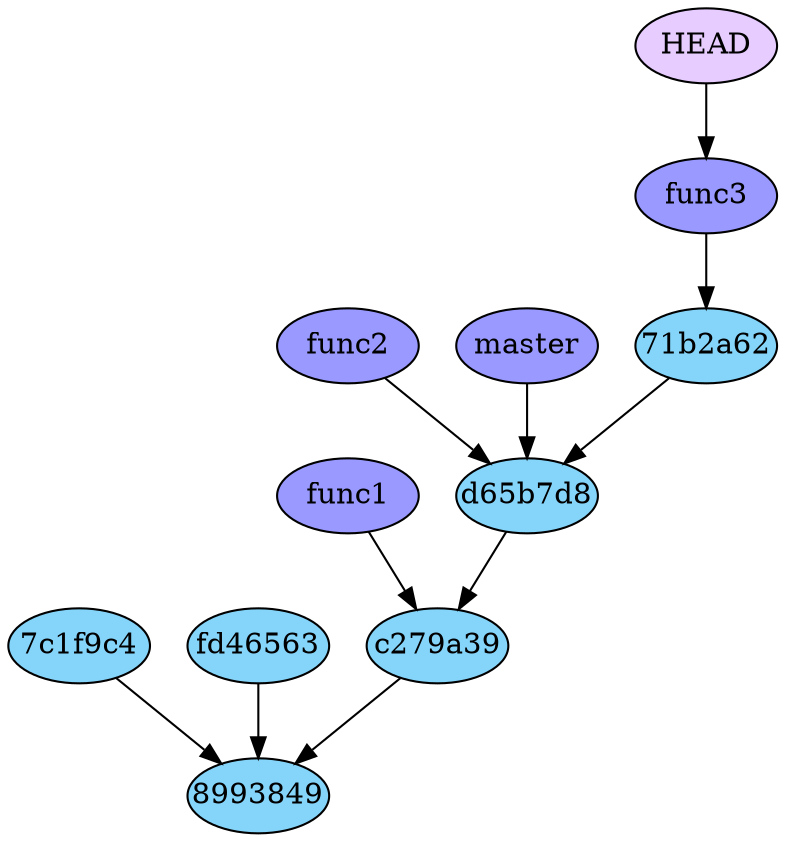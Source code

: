 digraph auto {
	graph [bgcolor=transparent]
	node [fixedsize=true style=filled width=0.95]
	"71b2a62cee2c08f6b4207c5ea583bf45a84083c0" [label="71b2a62" fillcolor="#85d5fa"]
	"71b2a62cee2c08f6b4207c5ea583bf45a84083c0" -> d65b7d8fc22876564b2186e62c7949db1d5b8680
	"7c1f9c4e5e4f83ac84f4a4a9a755b3531bbe2b20" [label="7c1f9c4" fillcolor="#85d5fa"]
	"7c1f9c4e5e4f83ac84f4a4a9a755b3531bbe2b20" -> "89938494dc2e1e906acae68b08ff276900a39a5b"
	"89938494dc2e1e906acae68b08ff276900a39a5b" [label=8993849 fillcolor="#85d5fa"]
	c279a39cc1d3c4d18e6cc02bca5a6a1c62f347fc [label=c279a39 fillcolor="#85d5fa"]
	c279a39cc1d3c4d18e6cc02bca5a6a1c62f347fc -> "89938494dc2e1e906acae68b08ff276900a39a5b"
	d65b7d8fc22876564b2186e62c7949db1d5b8680 [label=d65b7d8 fillcolor="#85d5fa"]
	d65b7d8fc22876564b2186e62c7949db1d5b8680 -> c279a39cc1d3c4d18e6cc02bca5a6a1c62f347fc
	fd46563231e6c0b99b05aea81eea9b17e93b76fe [label=fd46563 fillcolor="#85d5fa"]
	fd46563231e6c0b99b05aea81eea9b17e93b76fe -> "89938494dc2e1e906acae68b08ff276900a39a5b"
	func1 [label=func1 fillcolor="#9999ff"]
	func1 -> c279a39cc1d3c4d18e6cc02bca5a6a1c62f347fc
	func2 [label=func2 fillcolor="#9999ff"]
	func2 -> d65b7d8fc22876564b2186e62c7949db1d5b8680
	func3 [label=func3 fillcolor="#9999ff"]
	func3 -> "71b2a62cee2c08f6b4207c5ea583bf45a84083c0"
	master [label=master fillcolor="#9999ff"]
	master -> d65b7d8fc22876564b2186e62c7949db1d5b8680
	HEAD [label=HEAD fillcolor="#e6ccff"]
	HEAD -> func3
}
